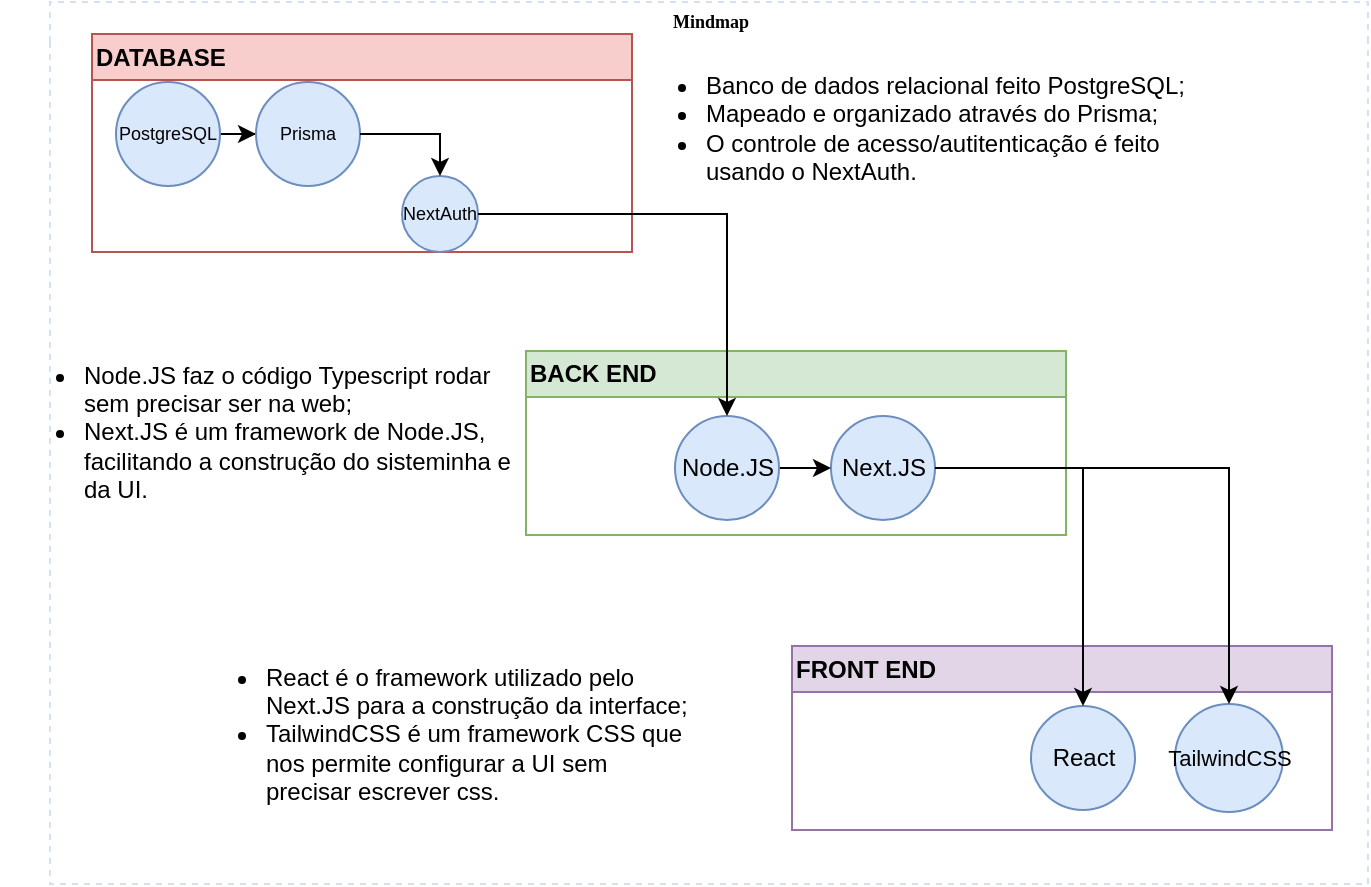 <mxfile border="50" scale="3" compressed="false" locked="false" version="24.8.0">
  <diagram name="Blank" id="YmL12bMKpDGza6XwsDPr">
    <mxGraphModel dx="1035" dy="532" grid="0" gridSize="10" guides="1" tooltips="1" connect="1" arrows="1" fold="1" page="0" pageScale="1" pageWidth="827" pageHeight="1169" background="none" math="1" shadow="0">
      <root>
        <mxCell id="X5NqExCQtvZxIxQ7pmgY-0" />
        <mxCell id="1" parent="X5NqExCQtvZxIxQ7pmgY-0" />
        <mxCell id="Gr0Zq-AI6Quabplr0KPa-179" value="Mindmap" style="swimlane;html=1;startSize=20;horizontal=1;containerType=tree;labelBackgroundColor=none;strokeColor=#D4E1F5;strokeWidth=1;fillColor=none;fontFamily=Comic Sans MS;fontSize=9;swimlaneLine=0;dashed=1;collapsible=0;" parent="1" vertex="1">
          <mxGeometry x="121" y="11" width="659" height="441" as="geometry" />
        </mxCell>
        <mxCell id="sm5HSNAQf3B5wRGNNRMc-1" value="FRONT END" style="swimlane;whiteSpace=wrap;html=1;align=left;startSize=23;fillColor=#e1d5e7;strokeColor=#9673a6;" vertex="1" parent="Gr0Zq-AI6Quabplr0KPa-179">
          <mxGeometry x="371" y="322" width="270" height="92" as="geometry" />
        </mxCell>
        <mxCell id="sm5HSNAQf3B5wRGNNRMc-6" value="React" style="ellipse;whiteSpace=wrap;html=1;aspect=fixed;fillColor=#dae8fc;strokeColor=#6c8ebf;" vertex="1" parent="sm5HSNAQf3B5wRGNNRMc-1">
          <mxGeometry x="119.5" y="30" width="52" height="52" as="geometry" />
        </mxCell>
        <mxCell id="sm5HSNAQf3B5wRGNNRMc-7" value="TailwindCSS" style="ellipse;whiteSpace=wrap;html=1;aspect=fixed;fillColor=#dae8fc;strokeColor=#6c8ebf;fontSize=11;" vertex="1" parent="sm5HSNAQf3B5wRGNNRMc-1">
          <mxGeometry x="191.5" y="29" width="54" height="54" as="geometry" />
        </mxCell>
        <mxCell id="sm5HSNAQf3B5wRGNNRMc-4" value="BACK END" style="swimlane;whiteSpace=wrap;html=1;align=left;startSize=23;fillColor=#d5e8d4;strokeColor=#82b366;" vertex="1" parent="Gr0Zq-AI6Quabplr0KPa-179">
          <mxGeometry x="238" y="174.5" width="270" height="92" as="geometry" />
        </mxCell>
        <mxCell id="sm5HSNAQf3B5wRGNNRMc-12" value="Next.JS" style="ellipse;whiteSpace=wrap;html=1;aspect=fixed;fillColor=#dae8fc;strokeColor=#6c8ebf;" vertex="1" parent="sm5HSNAQf3B5wRGNNRMc-4">
          <mxGeometry x="152.5" y="32.5" width="52" height="52" as="geometry" />
        </mxCell>
        <mxCell id="sm5HSNAQf3B5wRGNNRMc-19" style="edgeStyle=orthogonalEdgeStyle;rounded=0;orthogonalLoop=1;jettySize=auto;html=1;" edge="1" parent="sm5HSNAQf3B5wRGNNRMc-4" source="sm5HSNAQf3B5wRGNNRMc-13" target="sm5HSNAQf3B5wRGNNRMc-12">
          <mxGeometry relative="1" as="geometry" />
        </mxCell>
        <mxCell id="sm5HSNAQf3B5wRGNNRMc-13" value="Node.JS" style="ellipse;whiteSpace=wrap;html=1;aspect=fixed;fillColor=#dae8fc;strokeColor=#6c8ebf;" vertex="1" parent="sm5HSNAQf3B5wRGNNRMc-4">
          <mxGeometry x="74.5" y="32.5" width="52" height="52" as="geometry" />
        </mxCell>
        <mxCell id="sm5HSNAQf3B5wRGNNRMc-5" value="DATABASE" style="swimlane;whiteSpace=wrap;html=1;align=left;startSize=23;fillColor=#f8cecc;strokeColor=#b85450;" vertex="1" parent="Gr0Zq-AI6Quabplr0KPa-179">
          <mxGeometry x="21" y="16" width="270" height="109" as="geometry" />
        </mxCell>
        <mxCell id="sm5HSNAQf3B5wRGNNRMc-29" style="edgeStyle=orthogonalEdgeStyle;rounded=0;orthogonalLoop=1;jettySize=auto;html=1;entryX=0;entryY=0.5;entryDx=0;entryDy=0;" edge="1" parent="sm5HSNAQf3B5wRGNNRMc-5" source="sm5HSNAQf3B5wRGNNRMc-20" target="sm5HSNAQf3B5wRGNNRMc-23">
          <mxGeometry relative="1" as="geometry" />
        </mxCell>
        <mxCell id="sm5HSNAQf3B5wRGNNRMc-20" value="PostgreSQL" style="ellipse;whiteSpace=wrap;html=1;aspect=fixed;fillColor=#dae8fc;strokeColor=#6c8ebf;fontSize=9;" vertex="1" parent="sm5HSNAQf3B5wRGNNRMc-5">
          <mxGeometry x="12" y="24" width="52" height="52" as="geometry" />
        </mxCell>
        <mxCell id="sm5HSNAQf3B5wRGNNRMc-23" value="Prisma" style="ellipse;whiteSpace=wrap;html=1;aspect=fixed;fillColor=#dae8fc;strokeColor=#6c8ebf;fontSize=9;" vertex="1" parent="sm5HSNAQf3B5wRGNNRMc-5">
          <mxGeometry x="82" y="24" width="52" height="52" as="geometry" />
        </mxCell>
        <mxCell id="sm5HSNAQf3B5wRGNNRMc-30" value="NextAuth" style="ellipse;whiteSpace=wrap;html=1;aspect=fixed;fillColor=#dae8fc;strokeColor=#6c8ebf;fontSize=9;" vertex="1" parent="sm5HSNAQf3B5wRGNNRMc-5">
          <mxGeometry x="155" y="71" width="38" height="38" as="geometry" />
        </mxCell>
        <mxCell id="sm5HSNAQf3B5wRGNNRMc-31" value="" style="edgeStyle=orthogonalEdgeStyle;rounded=0;orthogonalLoop=1;jettySize=auto;html=1;entryX=0.5;entryY=0;entryDx=0;entryDy=0;" edge="1" parent="sm5HSNAQf3B5wRGNNRMc-5" source="sm5HSNAQf3B5wRGNNRMc-23" target="sm5HSNAQf3B5wRGNNRMc-30">
          <mxGeometry relative="1" as="geometry">
            <mxPoint x="241" y="95" as="sourcePoint" />
            <mxPoint x="230" y="183" as="targetPoint" />
          </mxGeometry>
        </mxCell>
        <mxCell id="sm5HSNAQf3B5wRGNNRMc-16" style="edgeStyle=orthogonalEdgeStyle;rounded=0;orthogonalLoop=1;jettySize=auto;html=1;" edge="1" parent="Gr0Zq-AI6Quabplr0KPa-179" source="sm5HSNAQf3B5wRGNNRMc-12" target="sm5HSNAQf3B5wRGNNRMc-6">
          <mxGeometry relative="1" as="geometry" />
        </mxCell>
        <mxCell id="sm5HSNAQf3B5wRGNNRMc-18" style="edgeStyle=orthogonalEdgeStyle;rounded=0;orthogonalLoop=1;jettySize=auto;html=1;" edge="1" parent="Gr0Zq-AI6Quabplr0KPa-179" source="sm5HSNAQf3B5wRGNNRMc-12" target="sm5HSNAQf3B5wRGNNRMc-7">
          <mxGeometry relative="1" as="geometry" />
        </mxCell>
        <mxCell id="sm5HSNAQf3B5wRGNNRMc-27" style="edgeStyle=orthogonalEdgeStyle;rounded=0;orthogonalLoop=1;jettySize=auto;html=1;entryX=0.5;entryY=0;entryDx=0;entryDy=0;" edge="1" parent="Gr0Zq-AI6Quabplr0KPa-179" source="sm5HSNAQf3B5wRGNNRMc-30" target="sm5HSNAQf3B5wRGNNRMc-13">
          <mxGeometry relative="1" as="geometry" />
        </mxCell>
        <mxCell id="sm5HSNAQf3B5wRGNNRMc-32" value="&lt;ul&gt;&lt;li&gt;Banco de dados relacional feito PostgreSQL;&lt;/li&gt;&lt;li&gt;Mapeado e organizado através do Prisma;&lt;/li&gt;&lt;li&gt;O controle de acesso/autitenticação é feito usando o NextAuth.&lt;/li&gt;&lt;/ul&gt;" style="text;html=1;align=left;verticalAlign=middle;whiteSpace=wrap;rounded=0;labelBackgroundColor=none;" vertex="1" parent="Gr0Zq-AI6Quabplr0KPa-179">
          <mxGeometry x="286" y="6" width="302" height="113" as="geometry" />
        </mxCell>
        <mxCell id="sm5HSNAQf3B5wRGNNRMc-33" value="&lt;ul&gt;&lt;li&gt;Node.JS faz o código Typescript rodar sem precisar ser na web;&lt;/li&gt;&lt;li&gt;Next.JS é um framework de Node.JS, facilitando a construção do sisteminha e da UI.&lt;/li&gt;&lt;/ul&gt;" style="text;html=1;align=left;verticalAlign=middle;whiteSpace=wrap;rounded=0;textShadow=0;" vertex="1" parent="Gr0Zq-AI6Quabplr0KPa-179">
          <mxGeometry x="-25" y="158" width="256" height="113" as="geometry" />
        </mxCell>
        <mxCell id="sm5HSNAQf3B5wRGNNRMc-34" value="&lt;ul&gt;&lt;li&gt;React é o framework utilizado pelo Next.JS para a construção da interface;&lt;/li&gt;&lt;li&gt;TailwindCSS é um framework CSS que nos permite configurar a UI sem precisar escrever css.&lt;/li&gt;&lt;/ul&gt;" style="text;html=1;align=left;verticalAlign=middle;whiteSpace=wrap;rounded=0;textShadow=0;" vertex="1" parent="Gr0Zq-AI6Quabplr0KPa-179">
          <mxGeometry x="66" y="309" width="256" height="113" as="geometry" />
        </mxCell>
      </root>
    </mxGraphModel>
  </diagram>
</mxfile>
